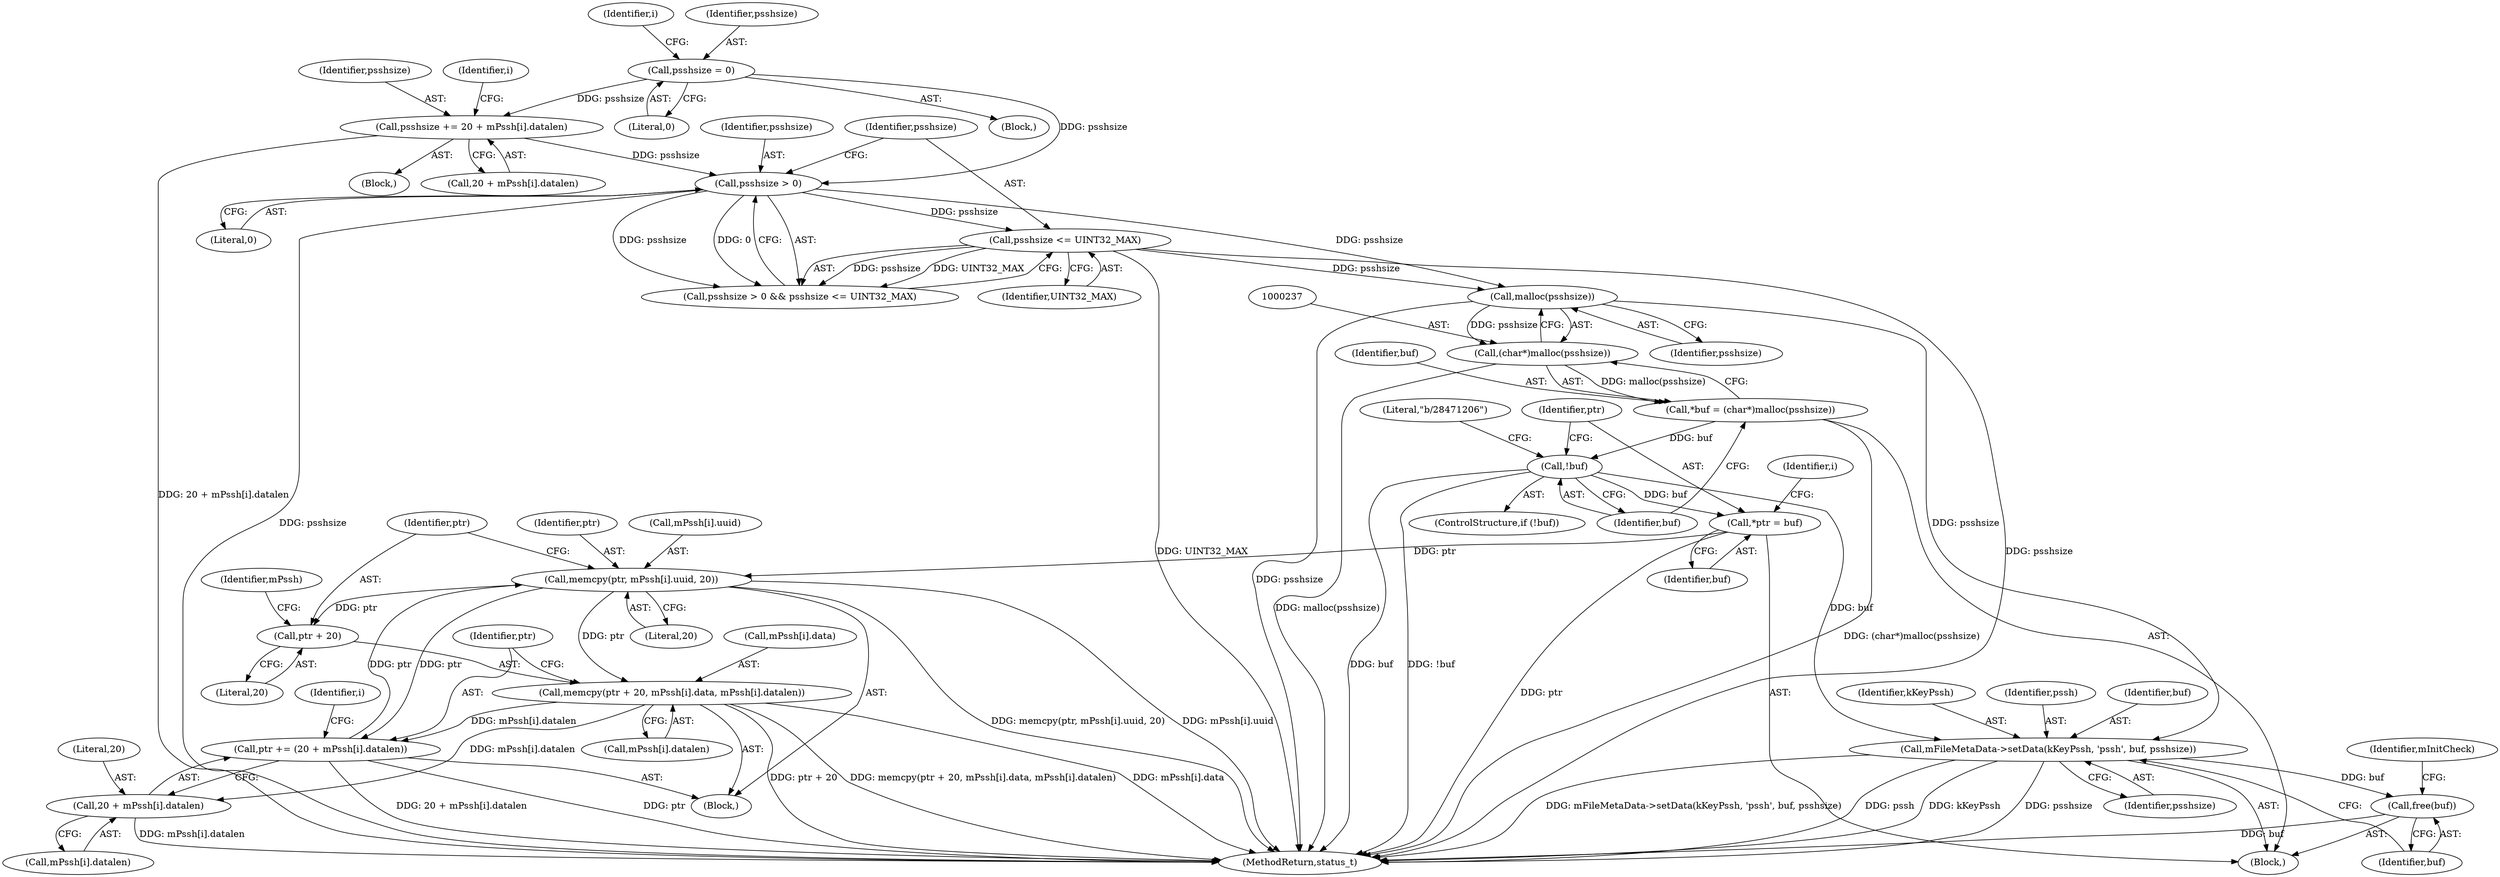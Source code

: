 digraph "0_Android_e7142a0703bc93f75e213e96ebc19000022afed9_0@API" {
"1000238" [label="(Call,malloc(psshsize))"];
"1000226" [label="(Call,psshsize > 0)"];
"1000215" [label="(Call,psshsize += 20 + mPssh[i].datalen)"];
"1000201" [label="(Call,psshsize = 0)"];
"1000229" [label="(Call,psshsize <= UINT32_MAX)"];
"1000236" [label="(Call,(char*)malloc(psshsize))"];
"1000234" [label="(Call,*buf = (char*)malloc(psshsize))"];
"1000241" [label="(Call,!buf)"];
"1000249" [label="(Call,*ptr = buf)"];
"1000263" [label="(Call,memcpy(ptr, mPssh[i].uuid, 20))"];
"1000271" [label="(Call,memcpy(ptr + 20, mPssh[i].data, mPssh[i].datalen))"];
"1000285" [label="(Call,ptr += (20 + mPssh[i].datalen))"];
"1000287" [label="(Call,20 + mPssh[i].datalen)"];
"1000272" [label="(Call,ptr + 20)"];
"1000294" [label="(Call,mFileMetaData->setData(kKeyPssh, 'pssh', buf, psshsize))"];
"1000299" [label="(Call,free(buf))"];
"1000234" [label="(Call,*buf = (char*)malloc(psshsize))"];
"1000273" [label="(Identifier,ptr)"];
"1000240" [label="(ControlStructure,if (!buf))"];
"1000239" [label="(Identifier,psshsize)"];
"1000241" [label="(Call,!buf)"];
"1000263" [label="(Call,memcpy(ptr, mPssh[i].uuid, 20))"];
"1000303" [label="(MethodReturn,status_t)"];
"1000255" [label="(Identifier,i)"];
"1000262" [label="(Block,)"];
"1000286" [label="(Identifier,ptr)"];
"1000285" [label="(Call,ptr += (20 + mPssh[i].datalen))"];
"1000272" [label="(Call,ptr + 20)"];
"1000235" [label="(Identifier,buf)"];
"1000207" [label="(Identifier,i)"];
"1000214" [label="(Block,)"];
"1000261" [label="(Identifier,i)"];
"1000295" [label="(Identifier,kKeyPssh)"];
"1000289" [label="(Call,mPssh[i].datalen)"];
"1000251" [label="(Identifier,buf)"];
"1000298" [label="(Identifier,psshsize)"];
"1000226" [label="(Call,psshsize > 0)"];
"1000302" [label="(Identifier,mInitCheck)"];
"1000231" [label="(Identifier,UINT32_MAX)"];
"1000229" [label="(Call,psshsize <= UINT32_MAX)"];
"1000228" [label="(Literal,0)"];
"1000102" [label="(Block,)"];
"1000249" [label="(Call,*ptr = buf)"];
"1000270" [label="(Literal,20)"];
"1000274" [label="(Literal,20)"];
"1000300" [label="(Identifier,buf)"];
"1000202" [label="(Identifier,psshsize)"];
"1000299" [label="(Call,free(buf))"];
"1000225" [label="(Call,psshsize > 0 && psshsize <= UINT32_MAX)"];
"1000217" [label="(Call,20 + mPssh[i].datalen)"];
"1000227" [label="(Identifier,psshsize)"];
"1000287" [label="(Call,20 + mPssh[i].datalen)"];
"1000203" [label="(Literal,0)"];
"1000236" [label="(Call,(char*)malloc(psshsize))"];
"1000294" [label="(Call,mFileMetaData->setData(kKeyPssh, 'pssh', buf, psshsize))"];
"1000264" [label="(Identifier,ptr)"];
"1000215" [label="(Call,psshsize += 20 + mPssh[i].datalen)"];
"1000271" [label="(Call,memcpy(ptr + 20, mPssh[i].data, mPssh[i].datalen))"];
"1000275" [label="(Call,mPssh[i].data)"];
"1000230" [label="(Identifier,psshsize)"];
"1000250" [label="(Identifier,ptr)"];
"1000232" [label="(Block,)"];
"1000288" [label="(Literal,20)"];
"1000201" [label="(Call,psshsize = 0)"];
"1000280" [label="(Call,mPssh[i].datalen)"];
"1000296" [label="(Identifier,pssh)"];
"1000297" [label="(Identifier,buf)"];
"1000265" [label="(Call,mPssh[i].uuid)"];
"1000245" [label="(Literal,\"b/28471206\")"];
"1000216" [label="(Identifier,psshsize)"];
"1000242" [label="(Identifier,buf)"];
"1000213" [label="(Identifier,i)"];
"1000277" [label="(Identifier,mPssh)"];
"1000238" [label="(Call,malloc(psshsize))"];
"1000238" -> "1000236"  [label="AST: "];
"1000238" -> "1000239"  [label="CFG: "];
"1000239" -> "1000238"  [label="AST: "];
"1000236" -> "1000238"  [label="CFG: "];
"1000238" -> "1000303"  [label="DDG: psshsize"];
"1000238" -> "1000236"  [label="DDG: psshsize"];
"1000226" -> "1000238"  [label="DDG: psshsize"];
"1000229" -> "1000238"  [label="DDG: psshsize"];
"1000238" -> "1000294"  [label="DDG: psshsize"];
"1000226" -> "1000225"  [label="AST: "];
"1000226" -> "1000228"  [label="CFG: "];
"1000227" -> "1000226"  [label="AST: "];
"1000228" -> "1000226"  [label="AST: "];
"1000230" -> "1000226"  [label="CFG: "];
"1000225" -> "1000226"  [label="CFG: "];
"1000226" -> "1000303"  [label="DDG: psshsize"];
"1000226" -> "1000225"  [label="DDG: psshsize"];
"1000226" -> "1000225"  [label="DDG: 0"];
"1000215" -> "1000226"  [label="DDG: psshsize"];
"1000201" -> "1000226"  [label="DDG: psshsize"];
"1000226" -> "1000229"  [label="DDG: psshsize"];
"1000215" -> "1000214"  [label="AST: "];
"1000215" -> "1000217"  [label="CFG: "];
"1000216" -> "1000215"  [label="AST: "];
"1000217" -> "1000215"  [label="AST: "];
"1000213" -> "1000215"  [label="CFG: "];
"1000215" -> "1000303"  [label="DDG: 20 + mPssh[i].datalen"];
"1000201" -> "1000215"  [label="DDG: psshsize"];
"1000201" -> "1000102"  [label="AST: "];
"1000201" -> "1000203"  [label="CFG: "];
"1000202" -> "1000201"  [label="AST: "];
"1000203" -> "1000201"  [label="AST: "];
"1000207" -> "1000201"  [label="CFG: "];
"1000229" -> "1000225"  [label="AST: "];
"1000229" -> "1000231"  [label="CFG: "];
"1000230" -> "1000229"  [label="AST: "];
"1000231" -> "1000229"  [label="AST: "];
"1000225" -> "1000229"  [label="CFG: "];
"1000229" -> "1000303"  [label="DDG: UINT32_MAX"];
"1000229" -> "1000303"  [label="DDG: psshsize"];
"1000229" -> "1000225"  [label="DDG: psshsize"];
"1000229" -> "1000225"  [label="DDG: UINT32_MAX"];
"1000236" -> "1000234"  [label="AST: "];
"1000237" -> "1000236"  [label="AST: "];
"1000234" -> "1000236"  [label="CFG: "];
"1000236" -> "1000303"  [label="DDG: malloc(psshsize)"];
"1000236" -> "1000234"  [label="DDG: malloc(psshsize)"];
"1000234" -> "1000232"  [label="AST: "];
"1000235" -> "1000234"  [label="AST: "];
"1000242" -> "1000234"  [label="CFG: "];
"1000234" -> "1000303"  [label="DDG: (char*)malloc(psshsize)"];
"1000234" -> "1000241"  [label="DDG: buf"];
"1000241" -> "1000240"  [label="AST: "];
"1000241" -> "1000242"  [label="CFG: "];
"1000242" -> "1000241"  [label="AST: "];
"1000245" -> "1000241"  [label="CFG: "];
"1000250" -> "1000241"  [label="CFG: "];
"1000241" -> "1000303"  [label="DDG: buf"];
"1000241" -> "1000303"  [label="DDG: !buf"];
"1000241" -> "1000249"  [label="DDG: buf"];
"1000241" -> "1000294"  [label="DDG: buf"];
"1000249" -> "1000232"  [label="AST: "];
"1000249" -> "1000251"  [label="CFG: "];
"1000250" -> "1000249"  [label="AST: "];
"1000251" -> "1000249"  [label="AST: "];
"1000255" -> "1000249"  [label="CFG: "];
"1000249" -> "1000303"  [label="DDG: ptr"];
"1000249" -> "1000263"  [label="DDG: ptr"];
"1000263" -> "1000262"  [label="AST: "];
"1000263" -> "1000270"  [label="CFG: "];
"1000264" -> "1000263"  [label="AST: "];
"1000265" -> "1000263"  [label="AST: "];
"1000270" -> "1000263"  [label="AST: "];
"1000273" -> "1000263"  [label="CFG: "];
"1000263" -> "1000303"  [label="DDG: mPssh[i].uuid"];
"1000263" -> "1000303"  [label="DDG: memcpy(ptr, mPssh[i].uuid, 20)"];
"1000285" -> "1000263"  [label="DDG: ptr"];
"1000263" -> "1000271"  [label="DDG: ptr"];
"1000263" -> "1000272"  [label="DDG: ptr"];
"1000263" -> "1000285"  [label="DDG: ptr"];
"1000271" -> "1000262"  [label="AST: "];
"1000271" -> "1000280"  [label="CFG: "];
"1000272" -> "1000271"  [label="AST: "];
"1000275" -> "1000271"  [label="AST: "];
"1000280" -> "1000271"  [label="AST: "];
"1000286" -> "1000271"  [label="CFG: "];
"1000271" -> "1000303"  [label="DDG: mPssh[i].data"];
"1000271" -> "1000303"  [label="DDG: ptr + 20"];
"1000271" -> "1000303"  [label="DDG: memcpy(ptr + 20, mPssh[i].data, mPssh[i].datalen)"];
"1000271" -> "1000285"  [label="DDG: mPssh[i].datalen"];
"1000271" -> "1000287"  [label="DDG: mPssh[i].datalen"];
"1000285" -> "1000262"  [label="AST: "];
"1000285" -> "1000287"  [label="CFG: "];
"1000286" -> "1000285"  [label="AST: "];
"1000287" -> "1000285"  [label="AST: "];
"1000261" -> "1000285"  [label="CFG: "];
"1000285" -> "1000303"  [label="DDG: ptr"];
"1000285" -> "1000303"  [label="DDG: 20 + mPssh[i].datalen"];
"1000287" -> "1000289"  [label="CFG: "];
"1000288" -> "1000287"  [label="AST: "];
"1000289" -> "1000287"  [label="AST: "];
"1000287" -> "1000303"  [label="DDG: mPssh[i].datalen"];
"1000272" -> "1000274"  [label="CFG: "];
"1000273" -> "1000272"  [label="AST: "];
"1000274" -> "1000272"  [label="AST: "];
"1000277" -> "1000272"  [label="CFG: "];
"1000294" -> "1000232"  [label="AST: "];
"1000294" -> "1000298"  [label="CFG: "];
"1000295" -> "1000294"  [label="AST: "];
"1000296" -> "1000294"  [label="AST: "];
"1000297" -> "1000294"  [label="AST: "];
"1000298" -> "1000294"  [label="AST: "];
"1000300" -> "1000294"  [label="CFG: "];
"1000294" -> "1000303"  [label="DDG: psshsize"];
"1000294" -> "1000303"  [label="DDG: mFileMetaData->setData(kKeyPssh, 'pssh', buf, psshsize)"];
"1000294" -> "1000303"  [label="DDG: pssh"];
"1000294" -> "1000303"  [label="DDG: kKeyPssh"];
"1000294" -> "1000299"  [label="DDG: buf"];
"1000299" -> "1000232"  [label="AST: "];
"1000299" -> "1000300"  [label="CFG: "];
"1000300" -> "1000299"  [label="AST: "];
"1000302" -> "1000299"  [label="CFG: "];
"1000299" -> "1000303"  [label="DDG: buf"];
}
